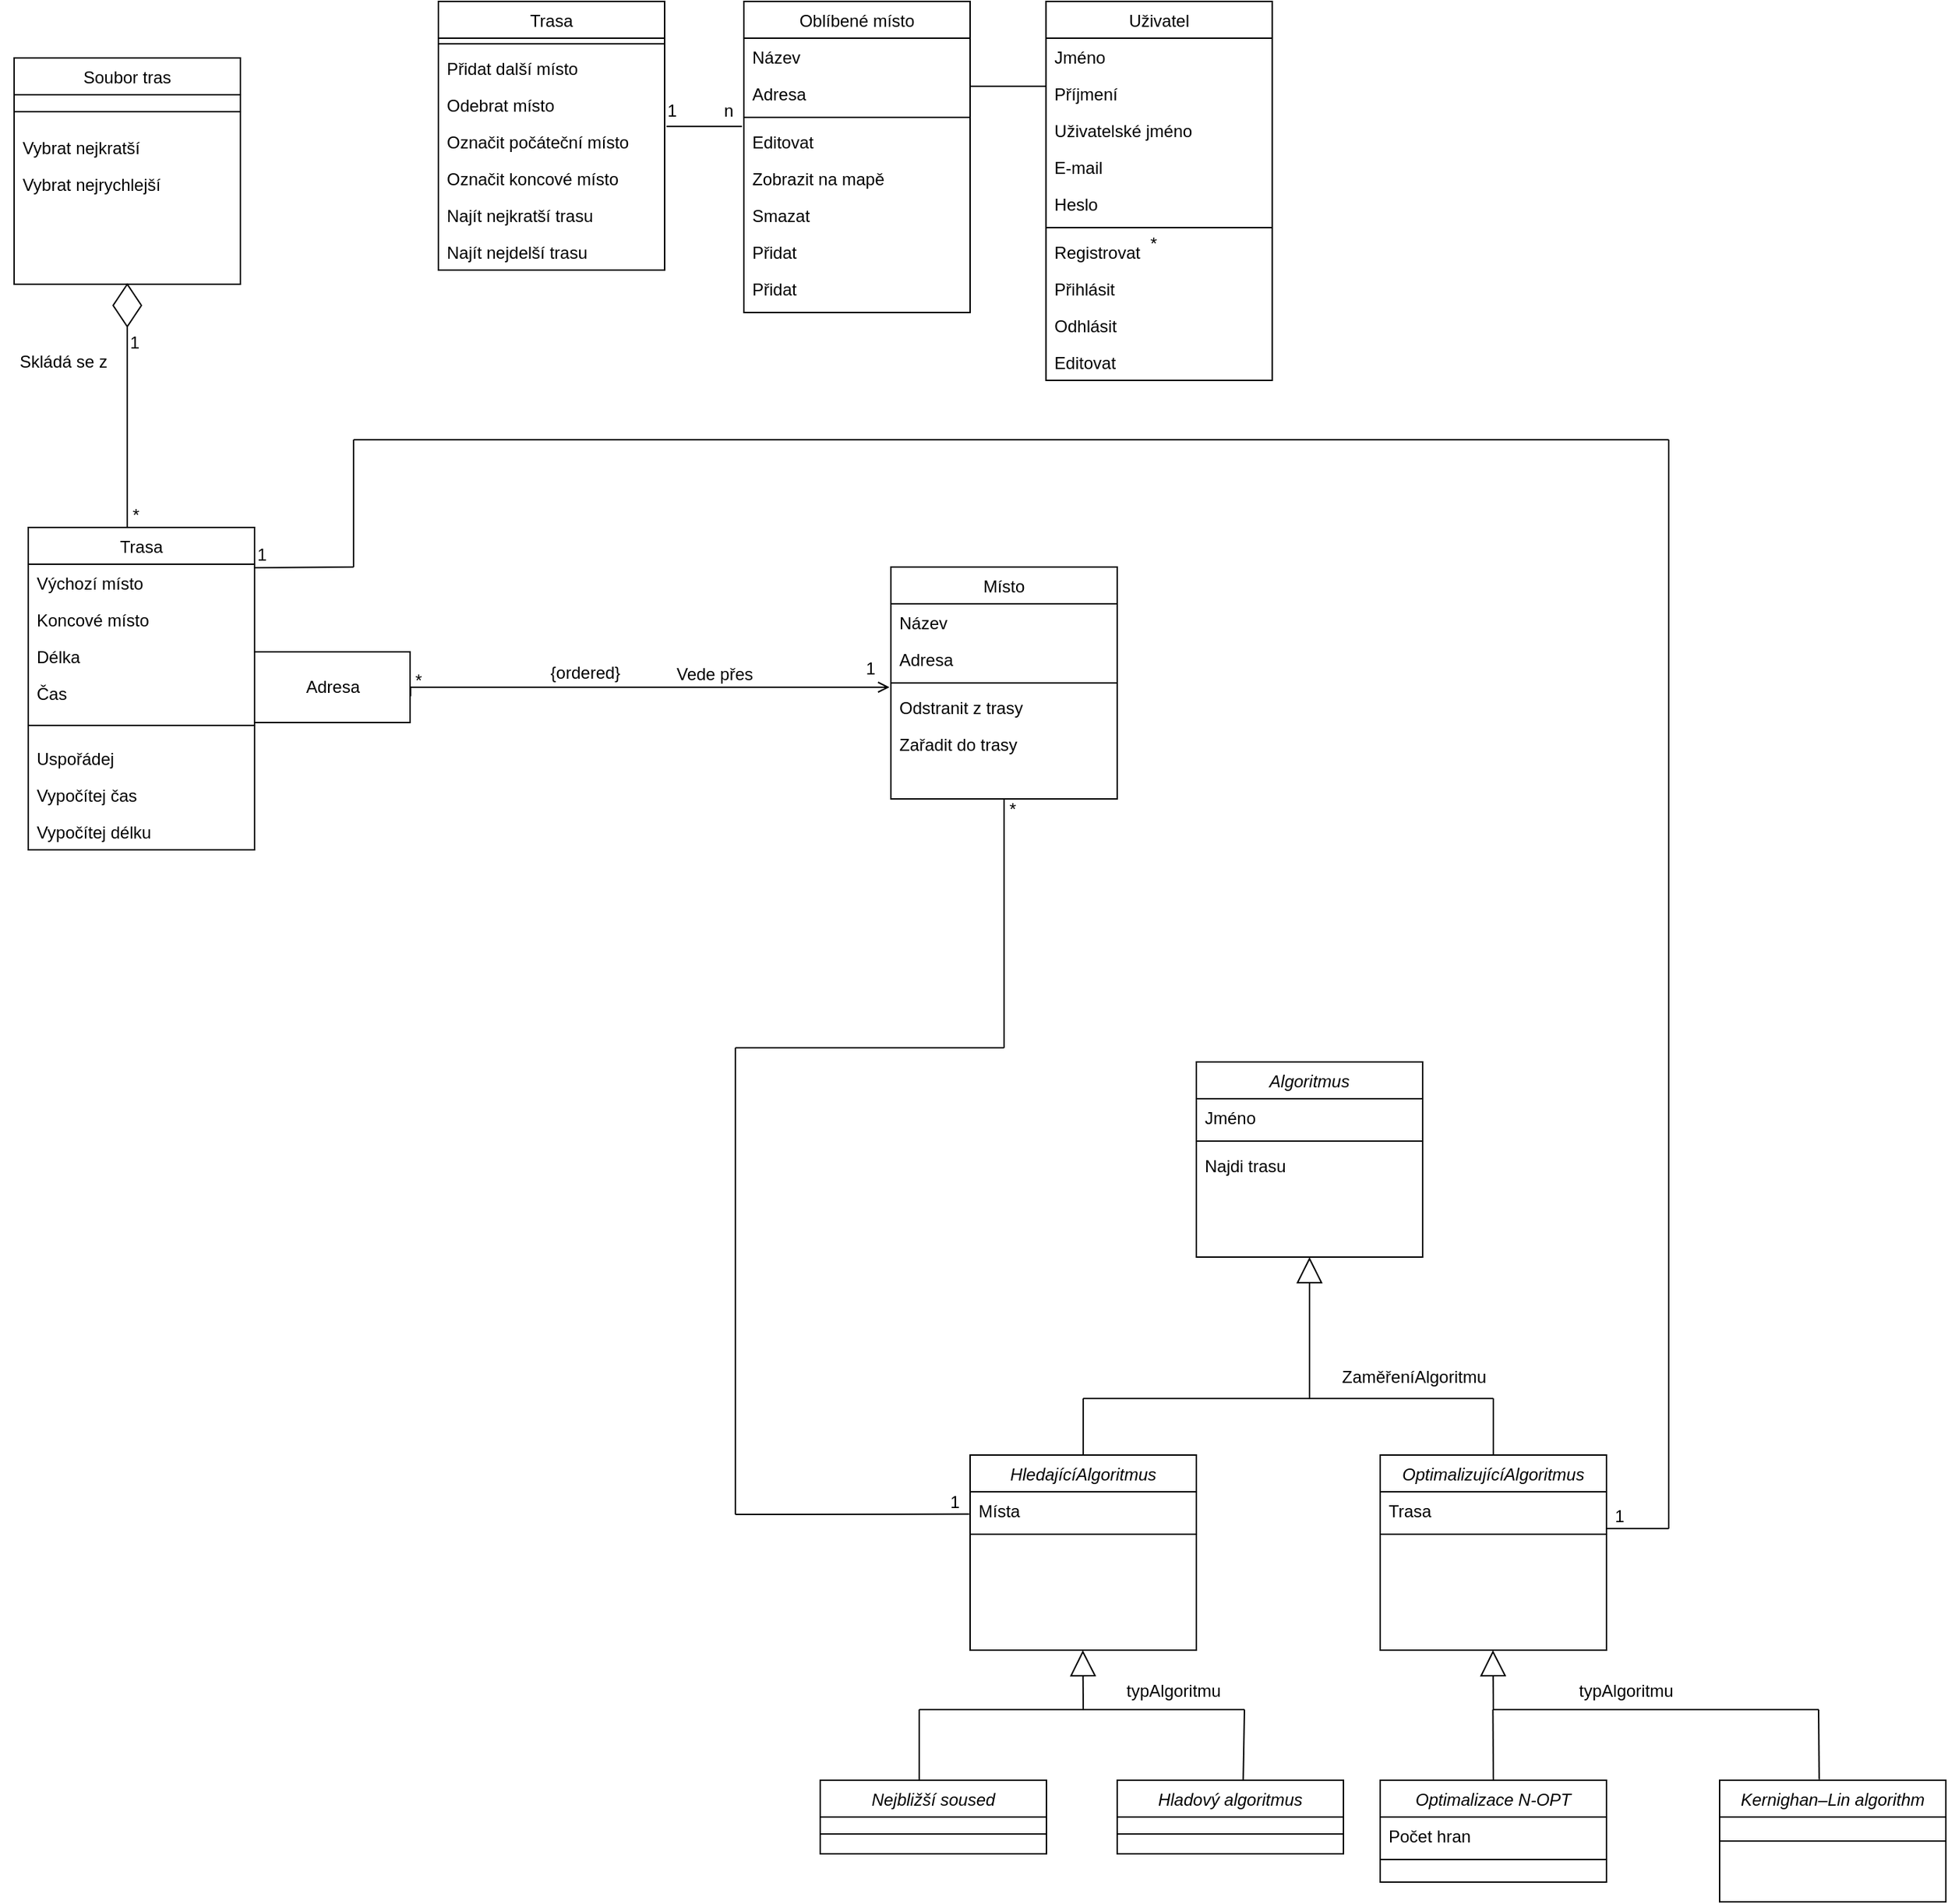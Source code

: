 <mxfile version="20.6.0" type="github">
  <diagram id="C5RBs43oDa-KdzZeNtuy" name="Page-1">
    <mxGraphModel dx="1426" dy="1940" grid="1" gridSize="10" guides="1" tooltips="1" connect="1" arrows="1" fold="1" page="1" pageScale="1" pageWidth="827" pageHeight="1169" math="0" shadow="0">
      <root>
        <mxCell id="WIyWlLk6GJQsqaUBKTNV-0" />
        <mxCell id="WIyWlLk6GJQsqaUBKTNV-1" parent="WIyWlLk6GJQsqaUBKTNV-0" />
        <mxCell id="zkfFHV4jXpPFQw0GAbJ--0" value="Algoritmus" style="swimlane;fontStyle=2;align=center;verticalAlign=top;childLayout=stackLayout;horizontal=1;startSize=26;horizontalStack=0;resizeParent=1;resizeLast=0;collapsible=1;marginBottom=0;rounded=0;shadow=0;strokeWidth=1;" parent="WIyWlLk6GJQsqaUBKTNV-1" vertex="1">
          <mxGeometry x="846" y="430" width="160" height="138" as="geometry">
            <mxRectangle x="230" y="140" width="160" height="26" as="alternateBounds" />
          </mxGeometry>
        </mxCell>
        <mxCell id="zkfFHV4jXpPFQw0GAbJ--1" value="Jméno" style="text;align=left;verticalAlign=top;spacingLeft=4;spacingRight=4;overflow=hidden;rotatable=0;points=[[0,0.5],[1,0.5]];portConstraint=eastwest;" parent="zkfFHV4jXpPFQw0GAbJ--0" vertex="1">
          <mxGeometry y="26" width="160" height="26" as="geometry" />
        </mxCell>
        <mxCell id="zkfFHV4jXpPFQw0GAbJ--4" value="" style="line;html=1;strokeWidth=1;align=left;verticalAlign=middle;spacingTop=-1;spacingLeft=3;spacingRight=3;rotatable=0;labelPosition=right;points=[];portConstraint=eastwest;" parent="zkfFHV4jXpPFQw0GAbJ--0" vertex="1">
          <mxGeometry y="52" width="160" height="8" as="geometry" />
        </mxCell>
        <mxCell id="zkfFHV4jXpPFQw0GAbJ--5" value="Najdi trasu" style="text;align=left;verticalAlign=top;spacingLeft=4;spacingRight=4;overflow=hidden;rotatable=0;points=[[0,0.5],[1,0.5]];portConstraint=eastwest;" parent="zkfFHV4jXpPFQw0GAbJ--0" vertex="1">
          <mxGeometry y="60" width="160" height="26" as="geometry" />
        </mxCell>
        <mxCell id="zkfFHV4jXpPFQw0GAbJ--17" value="Místo" style="swimlane;fontStyle=0;align=center;verticalAlign=top;childLayout=stackLayout;horizontal=1;startSize=26;horizontalStack=0;resizeParent=1;resizeLast=0;collapsible=1;marginBottom=0;rounded=0;shadow=0;strokeWidth=1;" parent="WIyWlLk6GJQsqaUBKTNV-1" vertex="1">
          <mxGeometry x="630" y="80" width="160" height="164" as="geometry">
            <mxRectangle x="508" y="120" width="160" height="26" as="alternateBounds" />
          </mxGeometry>
        </mxCell>
        <mxCell id="PRPRRemflatUXukgjwjQ-74" value="Název" style="text;align=left;verticalAlign=top;spacingLeft=4;spacingRight=4;overflow=hidden;rotatable=0;points=[[0,0.5],[1,0.5]];portConstraint=eastwest;rounded=0;shadow=0;html=0;" parent="zkfFHV4jXpPFQw0GAbJ--17" vertex="1">
          <mxGeometry y="26" width="160" height="26" as="geometry" />
        </mxCell>
        <mxCell id="0o7xEiwUKef1w0XgxSPL-0" value="Adresa" style="text;align=left;verticalAlign=top;spacingLeft=4;spacingRight=4;overflow=hidden;rotatable=0;points=[[0,0.5],[1,0.5]];portConstraint=eastwest;rounded=0;shadow=0;html=0;" parent="zkfFHV4jXpPFQw0GAbJ--17" vertex="1">
          <mxGeometry y="52" width="160" height="26" as="geometry" />
        </mxCell>
        <mxCell id="zkfFHV4jXpPFQw0GAbJ--23" value="" style="line;html=1;strokeWidth=1;align=left;verticalAlign=middle;spacingTop=-1;spacingLeft=3;spacingRight=3;rotatable=0;labelPosition=right;points=[];portConstraint=eastwest;" parent="zkfFHV4jXpPFQw0GAbJ--17" vertex="1">
          <mxGeometry y="78" width="160" height="8" as="geometry" />
        </mxCell>
        <mxCell id="zkfFHV4jXpPFQw0GAbJ--25" value="Odstranit z trasy" style="text;align=left;verticalAlign=top;spacingLeft=4;spacingRight=4;overflow=hidden;rotatable=0;points=[[0,0.5],[1,0.5]];portConstraint=eastwest;" parent="zkfFHV4jXpPFQw0GAbJ--17" vertex="1">
          <mxGeometry y="86" width="160" height="26" as="geometry" />
        </mxCell>
        <mxCell id="zkfFHV4jXpPFQw0GAbJ--24" value="Zařadit do trasy" style="text;align=left;verticalAlign=top;spacingLeft=4;spacingRight=4;overflow=hidden;rotatable=0;points=[[0,0.5],[1,0.5]];portConstraint=eastwest;" parent="zkfFHV4jXpPFQw0GAbJ--17" vertex="1">
          <mxGeometry y="112" width="160" height="26" as="geometry" />
        </mxCell>
        <mxCell id="PRPRRemflatUXukgjwjQ-11" value="Nejbližší soused" style="swimlane;fontStyle=2;align=center;verticalAlign=top;childLayout=stackLayout;horizontal=1;startSize=26;horizontalStack=0;resizeParent=1;resizeLast=0;collapsible=1;marginBottom=0;rounded=0;shadow=0;strokeWidth=1;" parent="WIyWlLk6GJQsqaUBKTNV-1" vertex="1">
          <mxGeometry x="580" y="938" width="160" height="52" as="geometry">
            <mxRectangle x="230" y="140" width="160" height="26" as="alternateBounds" />
          </mxGeometry>
        </mxCell>
        <mxCell id="PRPRRemflatUXukgjwjQ-13" value="" style="line;html=1;strokeWidth=1;align=left;verticalAlign=middle;spacingTop=-1;spacingLeft=3;spacingRight=3;rotatable=0;labelPosition=right;points=[];portConstraint=eastwest;" parent="PRPRRemflatUXukgjwjQ-11" vertex="1">
          <mxGeometry y="26" width="160" height="24" as="geometry" />
        </mxCell>
        <mxCell id="PRPRRemflatUXukgjwjQ-15" value="Trasa" style="swimlane;fontStyle=0;align=center;verticalAlign=top;childLayout=stackLayout;horizontal=1;startSize=26;horizontalStack=0;resizeParent=1;resizeLast=0;collapsible=1;marginBottom=0;rounded=0;shadow=0;strokeWidth=1;" parent="WIyWlLk6GJQsqaUBKTNV-1" vertex="1">
          <mxGeometry x="20" y="52" width="160" height="228" as="geometry">
            <mxRectangle x="508" y="120" width="160" height="26" as="alternateBounds" />
          </mxGeometry>
        </mxCell>
        <mxCell id="PRPRRemflatUXukgjwjQ-22" value="Výchozí místo" style="text;align=left;verticalAlign=top;spacingLeft=4;spacingRight=4;overflow=hidden;rotatable=0;points=[[0,0.5],[1,0.5]];portConstraint=eastwest;" parent="PRPRRemflatUXukgjwjQ-15" vertex="1">
          <mxGeometry y="26" width="160" height="26" as="geometry" />
        </mxCell>
        <mxCell id="PRPRRemflatUXukgjwjQ-23" value="Koncové místo" style="text;align=left;verticalAlign=top;spacingLeft=4;spacingRight=4;overflow=hidden;rotatable=0;points=[[0,0.5],[1,0.5]];portConstraint=eastwest;" parent="PRPRRemflatUXukgjwjQ-15" vertex="1">
          <mxGeometry y="52" width="160" height="26" as="geometry" />
        </mxCell>
        <mxCell id="PRPRRemflatUXukgjwjQ-83" value="Délka" style="text;align=left;verticalAlign=top;spacingLeft=4;spacingRight=4;overflow=hidden;rotatable=0;points=[[0,0.5],[1,0.5]];portConstraint=eastwest;" parent="PRPRRemflatUXukgjwjQ-15" vertex="1">
          <mxGeometry y="78" width="160" height="26" as="geometry" />
        </mxCell>
        <mxCell id="PRPRRemflatUXukgjwjQ-84" value="Čas" style="text;align=left;verticalAlign=top;spacingLeft=4;spacingRight=4;overflow=hidden;rotatable=0;points=[[0,0.5],[1,0.5]];portConstraint=eastwest;" parent="PRPRRemflatUXukgjwjQ-15" vertex="1">
          <mxGeometry y="104" width="160" height="26" as="geometry" />
        </mxCell>
        <mxCell id="PRPRRemflatUXukgjwjQ-18" value="" style="line;html=1;strokeWidth=1;align=left;verticalAlign=middle;spacingTop=-1;spacingLeft=3;spacingRight=3;rotatable=0;labelPosition=right;points=[];portConstraint=eastwest;" parent="PRPRRemflatUXukgjwjQ-15" vertex="1">
          <mxGeometry y="130" width="160" height="20" as="geometry" />
        </mxCell>
        <mxCell id="PRPRRemflatUXukgjwjQ-120" value="Uspořádej" style="text;align=left;verticalAlign=top;spacingLeft=4;spacingRight=4;overflow=hidden;rotatable=0;points=[[0,0.5],[1,0.5]];portConstraint=eastwest;" parent="PRPRRemflatUXukgjwjQ-15" vertex="1">
          <mxGeometry y="150" width="160" height="26" as="geometry" />
        </mxCell>
        <mxCell id="PRPRRemflatUXukgjwjQ-126" value="Vypočítej čas" style="text;align=left;verticalAlign=top;spacingLeft=4;spacingRight=4;overflow=hidden;rotatable=0;points=[[0,0.5],[1,0.5]];portConstraint=eastwest;" parent="PRPRRemflatUXukgjwjQ-15" vertex="1">
          <mxGeometry y="176" width="160" height="26" as="geometry" />
        </mxCell>
        <mxCell id="PRPRRemflatUXukgjwjQ-127" value="Vypočítej délku" style="text;align=left;verticalAlign=top;spacingLeft=4;spacingRight=4;overflow=hidden;rotatable=0;points=[[0,0.5],[1,0.5]];portConstraint=eastwest;" parent="PRPRRemflatUXukgjwjQ-15" vertex="1">
          <mxGeometry y="202" width="160" height="26" as="geometry" />
        </mxCell>
        <mxCell id="zkfFHV4jXpPFQw0GAbJ--26" value="" style="endArrow=open;shadow=0;strokeWidth=1;rounded=0;endFill=1;edgeStyle=elbowEdgeStyle;elbow=vertical;exitX=1.003;exitY=0.627;exitDx=0;exitDy=0;exitPerimeter=0;" parent="WIyWlLk6GJQsqaUBKTNV-1" source="PRPRRemflatUXukgjwjQ-73" edge="1">
          <mxGeometry x="0.5" y="41" relative="1" as="geometry">
            <mxPoint x="380" y="192" as="sourcePoint" />
            <mxPoint x="629" y="165" as="targetPoint" />
            <mxPoint x="-40" y="32" as="offset" />
            <Array as="points">
              <mxPoint x="470" y="165" />
            </Array>
          </mxGeometry>
        </mxCell>
        <mxCell id="zkfFHV4jXpPFQw0GAbJ--27" value="1" style="resizable=0;align=left;verticalAlign=bottom;labelBackgroundColor=none;fontSize=12;" parent="zkfFHV4jXpPFQw0GAbJ--26" connectable="0" vertex="1">
          <mxGeometry x="-1" relative="1" as="geometry">
            <mxPoint x="320" y="-11" as="offset" />
          </mxGeometry>
        </mxCell>
        <mxCell id="zkfFHV4jXpPFQw0GAbJ--28" value="*" style="resizable=0;align=right;verticalAlign=bottom;labelBackgroundColor=none;fontSize=12;" parent="zkfFHV4jXpPFQw0GAbJ--26" connectable="0" vertex="1">
          <mxGeometry x="1" relative="1" as="geometry">
            <mxPoint x="-329" y="4" as="offset" />
          </mxGeometry>
        </mxCell>
        <mxCell id="zkfFHV4jXpPFQw0GAbJ--29" value="Vede přes" style="text;html=1;resizable=0;points=[];;align=center;verticalAlign=middle;labelBackgroundColor=none;rounded=0;shadow=0;strokeWidth=1;fontSize=12;" parent="zkfFHV4jXpPFQw0GAbJ--26" vertex="1" connectable="0">
          <mxGeometry x="0.5" y="49" relative="1" as="geometry">
            <mxPoint x="-38" y="40" as="offset" />
          </mxGeometry>
        </mxCell>
        <mxCell id="PRPRRemflatUXukgjwjQ-29" value="Hladový algoritmus" style="swimlane;fontStyle=2;align=center;verticalAlign=top;childLayout=stackLayout;horizontal=1;startSize=26;horizontalStack=0;resizeParent=1;resizeLast=0;collapsible=1;marginBottom=0;rounded=0;shadow=0;strokeWidth=1;" parent="WIyWlLk6GJQsqaUBKTNV-1" vertex="1">
          <mxGeometry x="790" y="938" width="160" height="52" as="geometry">
            <mxRectangle x="230" y="140" width="160" height="26" as="alternateBounds" />
          </mxGeometry>
        </mxCell>
        <mxCell id="PRPRRemflatUXukgjwjQ-31" value="" style="line;html=1;strokeWidth=1;align=left;verticalAlign=middle;spacingTop=-1;spacingLeft=3;spacingRight=3;rotatable=0;labelPosition=right;points=[];portConstraint=eastwest;" parent="PRPRRemflatUXukgjwjQ-29" vertex="1">
          <mxGeometry y="26" width="160" height="24" as="geometry" />
        </mxCell>
        <mxCell id="PRPRRemflatUXukgjwjQ-33" value="Optimalizace N-OPT" style="swimlane;fontStyle=2;align=center;verticalAlign=top;childLayout=stackLayout;horizontal=1;startSize=26;horizontalStack=0;resizeParent=1;resizeLast=0;collapsible=1;marginBottom=0;rounded=0;shadow=0;strokeWidth=1;" parent="WIyWlLk6GJQsqaUBKTNV-1" vertex="1">
          <mxGeometry x="976" y="938" width="160" height="72" as="geometry">
            <mxRectangle x="230" y="140" width="160" height="26" as="alternateBounds" />
          </mxGeometry>
        </mxCell>
        <mxCell id="PRPRRemflatUXukgjwjQ-34" value="Počet hran" style="text;align=left;verticalAlign=top;spacingLeft=4;spacingRight=4;overflow=hidden;rotatable=0;points=[[0,0.5],[1,0.5]];portConstraint=eastwest;" parent="PRPRRemflatUXukgjwjQ-33" vertex="1">
          <mxGeometry y="26" width="160" height="26" as="geometry" />
        </mxCell>
        <mxCell id="PRPRRemflatUXukgjwjQ-35" value="" style="line;html=1;strokeWidth=1;align=left;verticalAlign=middle;spacingTop=-1;spacingLeft=3;spacingRight=3;rotatable=0;labelPosition=right;points=[];portConstraint=eastwest;" parent="PRPRRemflatUXukgjwjQ-33" vertex="1">
          <mxGeometry y="52" width="160" height="8" as="geometry" />
        </mxCell>
        <mxCell id="PRPRRemflatUXukgjwjQ-37" value="" style="endArrow=block;endSize=16;endFill=0;html=1;rounded=0;entryX=0.5;entryY=1;entryDx=0;entryDy=0;" parent="WIyWlLk6GJQsqaUBKTNV-1" target="zkfFHV4jXpPFQw0GAbJ--0" edge="1">
          <mxGeometry x="0.805" y="-35" width="160" relative="1" as="geometry">
            <mxPoint x="926" y="608" as="sourcePoint" />
            <mxPoint x="896" y="758" as="targetPoint" />
            <mxPoint as="offset" />
          </mxGeometry>
        </mxCell>
        <mxCell id="PRPRRemflatUXukgjwjQ-38" value="" style="endArrow=none;html=1;rounded=0;" parent="WIyWlLk6GJQsqaUBKTNV-1" edge="1">
          <mxGeometry width="50" height="50" relative="1" as="geometry">
            <mxPoint x="650" y="938" as="sourcePoint" />
            <mxPoint x="650" y="888" as="targetPoint" />
          </mxGeometry>
        </mxCell>
        <mxCell id="PRPRRemflatUXukgjwjQ-39" value="" style="endArrow=none;html=1;rounded=0;" parent="WIyWlLk6GJQsqaUBKTNV-1" edge="1">
          <mxGeometry width="50" height="50" relative="1" as="geometry">
            <mxPoint x="650" y="888" as="sourcePoint" />
            <mxPoint x="880" y="888" as="targetPoint" />
          </mxGeometry>
        </mxCell>
        <mxCell id="PRPRRemflatUXukgjwjQ-41" value="" style="endArrow=none;html=1;rounded=0;exitX=0.5;exitY=0;exitDx=0;exitDy=0;" parent="WIyWlLk6GJQsqaUBKTNV-1" source="PRPRRemflatUXukgjwjQ-33" edge="1">
          <mxGeometry width="50" height="50" relative="1" as="geometry">
            <mxPoint x="1055.71" y="928" as="sourcePoint" />
            <mxPoint x="1055.71" y="888" as="targetPoint" />
          </mxGeometry>
        </mxCell>
        <mxCell id="PRPRRemflatUXukgjwjQ-43" value="" style="endArrow=none;html=1;rounded=0;exitX=0.557;exitY=-0.004;exitDx=0;exitDy=0;exitPerimeter=0;" parent="WIyWlLk6GJQsqaUBKTNV-1" source="PRPRRemflatUXukgjwjQ-29" edge="1">
          <mxGeometry width="50" height="50" relative="1" as="geometry">
            <mxPoint x="880" y="928" as="sourcePoint" />
            <mxPoint x="880" y="888" as="targetPoint" />
          </mxGeometry>
        </mxCell>
        <mxCell id="PRPRRemflatUXukgjwjQ-44" value="" style="endArrow=none;html=1;rounded=0;" parent="WIyWlLk6GJQsqaUBKTNV-1" edge="1">
          <mxGeometry width="50" height="50" relative="1" as="geometry">
            <mxPoint x="926" y="668" as="sourcePoint" />
            <mxPoint x="926" y="608" as="targetPoint" />
          </mxGeometry>
        </mxCell>
        <mxCell id="PRPRRemflatUXukgjwjQ-45" value="ZaměřeníAlgoritmu" style="text;html=1;strokeColor=none;fillColor=none;align=center;verticalAlign=middle;whiteSpace=wrap;rounded=0;" parent="WIyWlLk6GJQsqaUBKTNV-1" vertex="1">
          <mxGeometry x="970" y="638" width="60" height="30" as="geometry" />
        </mxCell>
        <mxCell id="PRPRRemflatUXukgjwjQ-50" value="HledajícíAlgoritmus" style="swimlane;fontStyle=2;align=center;verticalAlign=top;childLayout=stackLayout;horizontal=1;startSize=26;horizontalStack=0;resizeParent=1;resizeLast=0;collapsible=1;marginBottom=0;rounded=0;shadow=0;strokeWidth=1;" parent="WIyWlLk6GJQsqaUBKTNV-1" vertex="1">
          <mxGeometry x="686" y="708" width="160" height="138" as="geometry">
            <mxRectangle x="230" y="140" width="160" height="26" as="alternateBounds" />
          </mxGeometry>
        </mxCell>
        <mxCell id="PRPRRemflatUXukgjwjQ-51" value="Místa" style="text;align=left;verticalAlign=top;spacingLeft=4;spacingRight=4;overflow=hidden;rotatable=0;points=[[0,0.5],[1,0.5]];portConstraint=eastwest;" parent="PRPRRemflatUXukgjwjQ-50" vertex="1">
          <mxGeometry y="26" width="160" height="26" as="geometry" />
        </mxCell>
        <mxCell id="PRPRRemflatUXukgjwjQ-52" value="" style="line;html=1;strokeWidth=1;align=left;verticalAlign=middle;spacingTop=-1;spacingLeft=3;spacingRight=3;rotatable=0;labelPosition=right;points=[];portConstraint=eastwest;" parent="PRPRRemflatUXukgjwjQ-50" vertex="1">
          <mxGeometry y="52" width="160" height="8" as="geometry" />
        </mxCell>
        <mxCell id="PRPRRemflatUXukgjwjQ-54" value="OptimalizujícíAlgoritmus&#xa;" style="swimlane;fontStyle=2;align=center;verticalAlign=top;childLayout=stackLayout;horizontal=1;startSize=26;horizontalStack=0;resizeParent=1;resizeLast=0;collapsible=1;marginBottom=0;rounded=0;shadow=0;strokeWidth=1;" parent="WIyWlLk6GJQsqaUBKTNV-1" vertex="1">
          <mxGeometry x="976" y="708" width="160" height="138" as="geometry">
            <mxRectangle x="230" y="140" width="160" height="26" as="alternateBounds" />
          </mxGeometry>
        </mxCell>
        <mxCell id="PRPRRemflatUXukgjwjQ-55" value="Trasa" style="text;align=left;verticalAlign=top;spacingLeft=4;spacingRight=4;overflow=hidden;rotatable=0;points=[[0,0.5],[1,0.5]];portConstraint=eastwest;" parent="PRPRRemflatUXukgjwjQ-54" vertex="1">
          <mxGeometry y="26" width="160" height="26" as="geometry" />
        </mxCell>
        <mxCell id="PRPRRemflatUXukgjwjQ-56" value="" style="line;html=1;strokeWidth=1;align=left;verticalAlign=middle;spacingTop=-1;spacingLeft=3;spacingRight=3;rotatable=0;labelPosition=right;points=[];portConstraint=eastwest;" parent="PRPRRemflatUXukgjwjQ-54" vertex="1">
          <mxGeometry y="52" width="160" height="8" as="geometry" />
        </mxCell>
        <mxCell id="PRPRRemflatUXukgjwjQ-58" value="" style="endArrow=none;html=1;rounded=0;" parent="WIyWlLk6GJQsqaUBKTNV-1" edge="1">
          <mxGeometry width="50" height="50" relative="1" as="geometry">
            <mxPoint x="766" y="668" as="sourcePoint" />
            <mxPoint x="1056" y="668" as="targetPoint" />
          </mxGeometry>
        </mxCell>
        <mxCell id="PRPRRemflatUXukgjwjQ-59" value="" style="endArrow=none;html=1;rounded=0;exitX=0.5;exitY=0;exitDx=0;exitDy=0;" parent="WIyWlLk6GJQsqaUBKTNV-1" source="PRPRRemflatUXukgjwjQ-50" edge="1">
          <mxGeometry width="50" height="50" relative="1" as="geometry">
            <mxPoint x="796" y="718" as="sourcePoint" />
            <mxPoint x="766" y="668" as="targetPoint" />
          </mxGeometry>
        </mxCell>
        <mxCell id="PRPRRemflatUXukgjwjQ-60" value="" style="endArrow=none;html=1;rounded=0;exitX=0.5;exitY=0;exitDx=0;exitDy=0;" parent="WIyWlLk6GJQsqaUBKTNV-1" source="PRPRRemflatUXukgjwjQ-54" edge="1">
          <mxGeometry width="50" height="50" relative="1" as="geometry">
            <mxPoint x="1006" y="718" as="sourcePoint" />
            <mxPoint x="1056" y="668" as="targetPoint" />
          </mxGeometry>
        </mxCell>
        <mxCell id="PRPRRemflatUXukgjwjQ-61" value="" style="endArrow=block;endSize=16;endFill=0;html=1;rounded=0;entryX=0.5;entryY=1;entryDx=0;entryDy=0;" parent="WIyWlLk6GJQsqaUBKTNV-1" edge="1">
          <mxGeometry x="0.805" y="-35" width="160" relative="1" as="geometry">
            <mxPoint x="766" y="888" as="sourcePoint" />
            <mxPoint x="765.71" y="846" as="targetPoint" />
            <mxPoint as="offset" />
          </mxGeometry>
        </mxCell>
        <mxCell id="PRPRRemflatUXukgjwjQ-66" value="" style="endArrow=block;endSize=16;endFill=0;html=1;rounded=0;entryX=0.5;entryY=1;entryDx=0;entryDy=0;" parent="WIyWlLk6GJQsqaUBKTNV-1" edge="1">
          <mxGeometry x="0.805" y="-35" width="160" relative="1" as="geometry">
            <mxPoint x="1056" y="888" as="sourcePoint" />
            <mxPoint x="1055.71" y="846" as="targetPoint" />
            <mxPoint as="offset" />
          </mxGeometry>
        </mxCell>
        <mxCell id="PRPRRemflatUXukgjwjQ-67" value="" style="endArrow=none;html=1;rounded=0;" parent="WIyWlLk6GJQsqaUBKTNV-1" edge="1">
          <mxGeometry width="50" height="50" relative="1" as="geometry">
            <mxPoint x="1056" y="888" as="sourcePoint" />
            <mxPoint x="1286" y="888" as="targetPoint" />
          </mxGeometry>
        </mxCell>
        <mxCell id="PRPRRemflatUXukgjwjQ-68" value="Kernighan–Lin algorithm" style="swimlane;fontStyle=2;align=center;verticalAlign=top;childLayout=stackLayout;horizontal=1;startSize=26;horizontalStack=0;resizeParent=1;resizeLast=0;collapsible=1;marginBottom=0;rounded=0;shadow=0;strokeWidth=1;" parent="WIyWlLk6GJQsqaUBKTNV-1" vertex="1">
          <mxGeometry x="1216" y="938" width="160" height="86" as="geometry">
            <mxRectangle x="230" y="140" width="160" height="26" as="alternateBounds" />
          </mxGeometry>
        </mxCell>
        <mxCell id="PRPRRemflatUXukgjwjQ-70" value="" style="line;html=1;strokeWidth=1;align=left;verticalAlign=middle;spacingTop=-1;spacingLeft=3;spacingRight=3;rotatable=0;labelPosition=right;points=[];portConstraint=eastwest;" parent="PRPRRemflatUXukgjwjQ-68" vertex="1">
          <mxGeometry y="26" width="160" height="34" as="geometry" />
        </mxCell>
        <mxCell id="PRPRRemflatUXukgjwjQ-72" value="" style="endArrow=none;html=1;rounded=0;exitX=0.44;exitY=-0.007;exitDx=0;exitDy=0;exitPerimeter=0;" parent="WIyWlLk6GJQsqaUBKTNV-1" source="PRPRRemflatUXukgjwjQ-68" edge="1">
          <mxGeometry width="50" height="50" relative="1" as="geometry">
            <mxPoint x="1236" y="938" as="sourcePoint" />
            <mxPoint x="1286" y="888" as="targetPoint" />
          </mxGeometry>
        </mxCell>
        <mxCell id="PRPRRemflatUXukgjwjQ-73" value="Adresa" style="html=1;" parent="WIyWlLk6GJQsqaUBKTNV-1" vertex="1">
          <mxGeometry x="180" y="140" width="110" height="50" as="geometry" />
        </mxCell>
        <mxCell id="PRPRRemflatUXukgjwjQ-85" value="" style="endArrow=none;html=1;rounded=0;" parent="WIyWlLk6GJQsqaUBKTNV-1" edge="1">
          <mxGeometry width="50" height="50" relative="1" as="geometry">
            <mxPoint x="710" y="420" as="sourcePoint" />
            <mxPoint x="710" y="244" as="targetPoint" />
          </mxGeometry>
        </mxCell>
        <mxCell id="PRPRRemflatUXukgjwjQ-86" value="" style="endArrow=none;html=1;rounded=0;" parent="WIyWlLk6GJQsqaUBKTNV-1" edge="1">
          <mxGeometry width="50" height="50" relative="1" as="geometry">
            <mxPoint x="520" y="420" as="sourcePoint" />
            <mxPoint x="710" y="420" as="targetPoint" />
          </mxGeometry>
        </mxCell>
        <mxCell id="PRPRRemflatUXukgjwjQ-87" value="" style="endArrow=none;html=1;rounded=0;" parent="WIyWlLk6GJQsqaUBKTNV-1" edge="1">
          <mxGeometry width="50" height="50" relative="1" as="geometry">
            <mxPoint x="520" y="750" as="sourcePoint" />
            <mxPoint x="520" y="420" as="targetPoint" />
          </mxGeometry>
        </mxCell>
        <mxCell id="PRPRRemflatUXukgjwjQ-88" value="" style="endArrow=none;html=1;rounded=0;entryX=-0.004;entryY=0.607;entryDx=0;entryDy=0;entryPerimeter=0;" parent="WIyWlLk6GJQsqaUBKTNV-1" target="PRPRRemflatUXukgjwjQ-51" edge="1">
          <mxGeometry width="50" height="50" relative="1" as="geometry">
            <mxPoint x="520" y="750" as="sourcePoint" />
            <mxPoint x="680" y="750" as="targetPoint" />
          </mxGeometry>
        </mxCell>
        <mxCell id="PRPRRemflatUXukgjwjQ-91" value="*" style="resizable=0;align=right;verticalAlign=bottom;labelBackgroundColor=none;fontSize=12;" parent="WIyWlLk6GJQsqaUBKTNV-1" connectable="0" vertex="1">
          <mxGeometry x="720" y="260.0" as="geometry" />
        </mxCell>
        <mxCell id="PRPRRemflatUXukgjwjQ-92" value="1" style="resizable=0;align=left;verticalAlign=bottom;labelBackgroundColor=none;fontSize=12;direction=west;" parent="WIyWlLk6GJQsqaUBKTNV-1" connectable="0" vertex="1">
          <mxGeometry x="1140" y="760.0" as="geometry" />
        </mxCell>
        <mxCell id="PRPRRemflatUXukgjwjQ-93" value="" style="endArrow=none;html=1;rounded=0;" parent="WIyWlLk6GJQsqaUBKTNV-1" edge="1">
          <mxGeometry width="50" height="50" relative="1" as="geometry">
            <mxPoint x="90" y="52" as="sourcePoint" />
            <mxPoint x="90" y="-90" as="targetPoint" />
          </mxGeometry>
        </mxCell>
        <mxCell id="PRPRRemflatUXukgjwjQ-94" value="" style="endArrow=none;html=1;rounded=0;" parent="WIyWlLk6GJQsqaUBKTNV-1" edge="1">
          <mxGeometry width="50" height="50" relative="1" as="geometry">
            <mxPoint x="250" y="-10" as="sourcePoint" />
            <mxPoint x="1180" y="-10" as="targetPoint" />
          </mxGeometry>
        </mxCell>
        <mxCell id="PRPRRemflatUXukgjwjQ-95" value="" style="endArrow=none;html=1;rounded=0;" parent="WIyWlLk6GJQsqaUBKTNV-1" edge="1">
          <mxGeometry width="50" height="50" relative="1" as="geometry">
            <mxPoint x="1180" y="760" as="sourcePoint" />
            <mxPoint x="1180" y="-10" as="targetPoint" />
          </mxGeometry>
        </mxCell>
        <mxCell id="PRPRRemflatUXukgjwjQ-96" value="" style="endArrow=none;html=1;rounded=0;exitX=1;exitY=1;exitDx=0;exitDy=0;exitPerimeter=0;" parent="WIyWlLk6GJQsqaUBKTNV-1" source="PRPRRemflatUXukgjwjQ-55" edge="1">
          <mxGeometry width="50" height="50" relative="1" as="geometry">
            <mxPoint x="1136" y="758" as="sourcePoint" />
            <mxPoint x="1180" y="760" as="targetPoint" />
          </mxGeometry>
        </mxCell>
        <mxCell id="PRPRRemflatUXukgjwjQ-97" value="1" style="resizable=0;align=left;verticalAlign=bottom;labelBackgroundColor=none;fontSize=12;direction=west;" parent="WIyWlLk6GJQsqaUBKTNV-1" connectable="0" vertex="1">
          <mxGeometry x="670.0" y="750.0" as="geometry" />
        </mxCell>
        <mxCell id="PRPRRemflatUXukgjwjQ-98" value="*" style="resizable=0;align=right;verticalAlign=bottom;labelBackgroundColor=none;fontSize=12;" parent="WIyWlLk6GJQsqaUBKTNV-1" connectable="0" vertex="1">
          <mxGeometry x="100.0" y="52" as="geometry" />
        </mxCell>
        <mxCell id="PRPRRemflatUXukgjwjQ-99" value="Soubor tras" style="swimlane;fontStyle=0;align=center;verticalAlign=top;childLayout=stackLayout;horizontal=1;startSize=26;horizontalStack=0;resizeParent=1;resizeLast=0;collapsible=1;marginBottom=0;rounded=0;shadow=0;strokeWidth=1;" parent="WIyWlLk6GJQsqaUBKTNV-1" vertex="1">
          <mxGeometry x="10" y="-280" width="160" height="160" as="geometry">
            <mxRectangle x="508" y="120" width="160" height="26" as="alternateBounds" />
          </mxGeometry>
        </mxCell>
        <mxCell id="PRPRRemflatUXukgjwjQ-102" value="" style="line;html=1;strokeWidth=1;align=left;verticalAlign=middle;spacingTop=-1;spacingLeft=3;spacingRight=3;rotatable=0;labelPosition=right;points=[];portConstraint=eastwest;" parent="PRPRRemflatUXukgjwjQ-99" vertex="1">
          <mxGeometry y="26" width="160" height="24" as="geometry" />
        </mxCell>
        <mxCell id="PRPRRemflatUXukgjwjQ-19" value="Vybrat nejkratší" style="text;align=left;verticalAlign=top;spacingLeft=4;spacingRight=4;overflow=hidden;rotatable=0;points=[[0,0.5],[1,0.5]];portConstraint=eastwest;" parent="PRPRRemflatUXukgjwjQ-99" vertex="1">
          <mxGeometry y="50" width="160" height="26" as="geometry" />
        </mxCell>
        <mxCell id="PRPRRemflatUXukgjwjQ-20" value="Vybrat nejrychlejší" style="text;align=left;verticalAlign=top;spacingLeft=4;spacingRight=4;overflow=hidden;rotatable=0;points=[[0,0.5],[1,0.5]];portConstraint=eastwest;" parent="PRPRRemflatUXukgjwjQ-99" vertex="1">
          <mxGeometry y="76" width="160" height="26" as="geometry" />
        </mxCell>
        <mxCell id="PRPRRemflatUXukgjwjQ-105" value="" style="endArrow=none;html=1;rounded=0;" parent="WIyWlLk6GJQsqaUBKTNV-1" edge="1">
          <mxGeometry width="50" height="50" relative="1" as="geometry">
            <mxPoint x="250" y="80" as="sourcePoint" />
            <mxPoint x="250" y="-10" as="targetPoint" />
          </mxGeometry>
        </mxCell>
        <mxCell id="PRPRRemflatUXukgjwjQ-106" value="" style="endArrow=none;html=1;rounded=0;exitX=0.998;exitY=0.095;exitDx=0;exitDy=0;exitPerimeter=0;" parent="WIyWlLk6GJQsqaUBKTNV-1" edge="1">
          <mxGeometry width="50" height="50" relative="1" as="geometry">
            <mxPoint x="179.68" y="80.47" as="sourcePoint" />
            <mxPoint x="250" y="80" as="targetPoint" />
          </mxGeometry>
        </mxCell>
        <mxCell id="PRPRRemflatUXukgjwjQ-107" value="1" style="resizable=0;align=left;verticalAlign=bottom;labelBackgroundColor=none;fontSize=12;" parent="WIyWlLk6GJQsqaUBKTNV-1" connectable="0" vertex="1">
          <mxGeometry x="90.0" y="-70.0" as="geometry" />
        </mxCell>
        <mxCell id="PRPRRemflatUXukgjwjQ-108" value="{ordered}" style="text;html=1;strokeColor=none;fillColor=none;align=center;verticalAlign=middle;whiteSpace=wrap;rounded=0;" parent="WIyWlLk6GJQsqaUBKTNV-1" vertex="1">
          <mxGeometry x="384" y="140" width="60" height="30" as="geometry" />
        </mxCell>
        <mxCell id="PRPRRemflatUXukgjwjQ-109" value="Skládá se z" style="text;html=1;strokeColor=none;fillColor=none;align=center;verticalAlign=middle;whiteSpace=wrap;rounded=0;" parent="WIyWlLk6GJQsqaUBKTNV-1" vertex="1">
          <mxGeometry y="-80" width="90" height="30" as="geometry" />
        </mxCell>
        <mxCell id="PRPRRemflatUXukgjwjQ-110" value="" style="rhombus;whiteSpace=wrap;html=1;" parent="WIyWlLk6GJQsqaUBKTNV-1" vertex="1">
          <mxGeometry x="80" y="-120" width="20" height="30" as="geometry" />
        </mxCell>
        <mxCell id="PRPRRemflatUXukgjwjQ-111" value="typAlgoritmu" style="text;html=1;strokeColor=none;fillColor=none;align=center;verticalAlign=middle;whiteSpace=wrap;rounded=0;" parent="WIyWlLk6GJQsqaUBKTNV-1" vertex="1">
          <mxGeometry x="800" y="860" width="60" height="30" as="geometry" />
        </mxCell>
        <mxCell id="PRPRRemflatUXukgjwjQ-112" value="typAlgoritmu" style="text;html=1;strokeColor=none;fillColor=none;align=center;verticalAlign=middle;whiteSpace=wrap;rounded=0;" parent="WIyWlLk6GJQsqaUBKTNV-1" vertex="1">
          <mxGeometry x="1120" y="860" width="60" height="30" as="geometry" />
        </mxCell>
        <mxCell id="0o7xEiwUKef1w0XgxSPL-1" value="1" style="resizable=0;align=left;verticalAlign=bottom;labelBackgroundColor=none;fontSize=12;direction=west;" parent="WIyWlLk6GJQsqaUBKTNV-1" connectable="0" vertex="1">
          <mxGeometry x="180" y="80.0" as="geometry" />
        </mxCell>
        <mxCell id="BEmR0IFdePk5m59CKv5f-0" value="Uživatel" style="swimlane;fontStyle=0;align=center;verticalAlign=top;childLayout=stackLayout;horizontal=1;startSize=26;horizontalStack=0;resizeParent=1;resizeLast=0;collapsible=1;marginBottom=0;rounded=0;shadow=0;strokeWidth=1;" vertex="1" parent="WIyWlLk6GJQsqaUBKTNV-1">
          <mxGeometry x="739.67" y="-320" width="160" height="268" as="geometry">
            <mxRectangle x="508" y="120" width="160" height="26" as="alternateBounds" />
          </mxGeometry>
        </mxCell>
        <mxCell id="BEmR0IFdePk5m59CKv5f-1" value="Jméno" style="text;align=left;verticalAlign=top;spacingLeft=4;spacingRight=4;overflow=hidden;rotatable=0;points=[[0,0.5],[1,0.5]];portConstraint=eastwest;rounded=0;shadow=0;html=0;" vertex="1" parent="BEmR0IFdePk5m59CKv5f-0">
          <mxGeometry y="26" width="160" height="26" as="geometry" />
        </mxCell>
        <mxCell id="BEmR0IFdePk5m59CKv5f-2" value="Příjmení" style="text;align=left;verticalAlign=top;spacingLeft=4;spacingRight=4;overflow=hidden;rotatable=0;points=[[0,0.5],[1,0.5]];portConstraint=eastwest;rounded=0;shadow=0;html=0;" vertex="1" parent="BEmR0IFdePk5m59CKv5f-0">
          <mxGeometry y="52" width="160" height="26" as="geometry" />
        </mxCell>
        <mxCell id="BEmR0IFdePk5m59CKv5f-8" value="Uživatelské jméno" style="text;align=left;verticalAlign=top;spacingLeft=4;spacingRight=4;overflow=hidden;rotatable=0;points=[[0,0.5],[1,0.5]];portConstraint=eastwest;rounded=0;shadow=0;html=0;" vertex="1" parent="BEmR0IFdePk5m59CKv5f-0">
          <mxGeometry y="78" width="160" height="26" as="geometry" />
        </mxCell>
        <mxCell id="BEmR0IFdePk5m59CKv5f-9" value="E-mail" style="text;align=left;verticalAlign=top;spacingLeft=4;spacingRight=4;overflow=hidden;rotatable=0;points=[[0,0.5],[1,0.5]];portConstraint=eastwest;rounded=0;shadow=0;html=0;" vertex="1" parent="BEmR0IFdePk5m59CKv5f-0">
          <mxGeometry y="104" width="160" height="26" as="geometry" />
        </mxCell>
        <mxCell id="BEmR0IFdePk5m59CKv5f-10" value="Heslo" style="text;align=left;verticalAlign=top;spacingLeft=4;spacingRight=4;overflow=hidden;rotatable=0;points=[[0,0.5],[1,0.5]];portConstraint=eastwest;rounded=0;shadow=0;html=0;" vertex="1" parent="BEmR0IFdePk5m59CKv5f-0">
          <mxGeometry y="130" width="160" height="26" as="geometry" />
        </mxCell>
        <mxCell id="BEmR0IFdePk5m59CKv5f-3" value="" style="line;html=1;strokeWidth=1;align=left;verticalAlign=middle;spacingTop=-1;spacingLeft=3;spacingRight=3;rotatable=0;labelPosition=right;points=[];portConstraint=eastwest;" vertex="1" parent="BEmR0IFdePk5m59CKv5f-0">
          <mxGeometry y="156" width="160" height="8" as="geometry" />
        </mxCell>
        <mxCell id="BEmR0IFdePk5m59CKv5f-4" value="Registrovat" style="text;align=left;verticalAlign=top;spacingLeft=4;spacingRight=4;overflow=hidden;rotatable=0;points=[[0,0.5],[1,0.5]];portConstraint=eastwest;" vertex="1" parent="BEmR0IFdePk5m59CKv5f-0">
          <mxGeometry y="164" width="160" height="26" as="geometry" />
        </mxCell>
        <mxCell id="BEmR0IFdePk5m59CKv5f-5" value="Přihlásit" style="text;align=left;verticalAlign=top;spacingLeft=4;spacingRight=4;overflow=hidden;rotatable=0;points=[[0,0.5],[1,0.5]];portConstraint=eastwest;" vertex="1" parent="BEmR0IFdePk5m59CKv5f-0">
          <mxGeometry y="190" width="160" height="26" as="geometry" />
        </mxCell>
        <mxCell id="BEmR0IFdePk5m59CKv5f-11" value="Odhlásit" style="text;align=left;verticalAlign=top;spacingLeft=4;spacingRight=4;overflow=hidden;rotatable=0;points=[[0,0.5],[1,0.5]];portConstraint=eastwest;" vertex="1" parent="BEmR0IFdePk5m59CKv5f-0">
          <mxGeometry y="216" width="160" height="26" as="geometry" />
        </mxCell>
        <mxCell id="BEmR0IFdePk5m59CKv5f-12" value="Editovat" style="text;align=left;verticalAlign=top;spacingLeft=4;spacingRight=4;overflow=hidden;rotatable=0;points=[[0,0.5],[1,0.5]];portConstraint=eastwest;" vertex="1" parent="BEmR0IFdePk5m59CKv5f-0">
          <mxGeometry y="242" width="160" height="26" as="geometry" />
        </mxCell>
        <mxCell id="BEmR0IFdePk5m59CKv5f-7" value="*" style="resizable=0;align=right;verticalAlign=bottom;labelBackgroundColor=none;fontSize=12;" connectable="0" vertex="1" parent="WIyWlLk6GJQsqaUBKTNV-1">
          <mxGeometry x="819.67" y="-140.0" as="geometry" />
        </mxCell>
        <mxCell id="BEmR0IFdePk5m59CKv5f-13" value="Oblíbené místo" style="swimlane;fontStyle=0;align=center;verticalAlign=top;childLayout=stackLayout;horizontal=1;startSize=26;horizontalStack=0;resizeParent=1;resizeLast=0;collapsible=1;marginBottom=0;rounded=0;shadow=0;strokeWidth=1;" vertex="1" parent="WIyWlLk6GJQsqaUBKTNV-1">
          <mxGeometry x="526" y="-320" width="160" height="220" as="geometry">
            <mxRectangle x="508" y="120" width="160" height="26" as="alternateBounds" />
          </mxGeometry>
        </mxCell>
        <mxCell id="BEmR0IFdePk5m59CKv5f-14" value="Název" style="text;align=left;verticalAlign=top;spacingLeft=4;spacingRight=4;overflow=hidden;rotatable=0;points=[[0,0.5],[1,0.5]];portConstraint=eastwest;rounded=0;shadow=0;html=0;" vertex="1" parent="BEmR0IFdePk5m59CKv5f-13">
          <mxGeometry y="26" width="160" height="26" as="geometry" />
        </mxCell>
        <mxCell id="BEmR0IFdePk5m59CKv5f-15" value="Adresa" style="text;align=left;verticalAlign=top;spacingLeft=4;spacingRight=4;overflow=hidden;rotatable=0;points=[[0,0.5],[1,0.5]];portConstraint=eastwest;rounded=0;shadow=0;html=0;" vertex="1" parent="BEmR0IFdePk5m59CKv5f-13">
          <mxGeometry y="52" width="160" height="26" as="geometry" />
        </mxCell>
        <mxCell id="BEmR0IFdePk5m59CKv5f-19" value="" style="line;html=1;strokeWidth=1;align=left;verticalAlign=middle;spacingTop=-1;spacingLeft=3;spacingRight=3;rotatable=0;labelPosition=right;points=[];portConstraint=eastwest;" vertex="1" parent="BEmR0IFdePk5m59CKv5f-13">
          <mxGeometry y="78" width="160" height="8" as="geometry" />
        </mxCell>
        <mxCell id="BEmR0IFdePk5m59CKv5f-20" value="Editovat" style="text;align=left;verticalAlign=top;spacingLeft=4;spacingRight=4;overflow=hidden;rotatable=0;points=[[0,0.5],[1,0.5]];portConstraint=eastwest;" vertex="1" parent="BEmR0IFdePk5m59CKv5f-13">
          <mxGeometry y="86" width="160" height="26" as="geometry" />
        </mxCell>
        <mxCell id="BEmR0IFdePk5m59CKv5f-21" value="Zobrazit na mapě" style="text;align=left;verticalAlign=top;spacingLeft=4;spacingRight=4;overflow=hidden;rotatable=0;points=[[0,0.5],[1,0.5]];portConstraint=eastwest;" vertex="1" parent="BEmR0IFdePk5m59CKv5f-13">
          <mxGeometry y="112" width="160" height="26" as="geometry" />
        </mxCell>
        <mxCell id="BEmR0IFdePk5m59CKv5f-22" value="Smazat" style="text;align=left;verticalAlign=top;spacingLeft=4;spacingRight=4;overflow=hidden;rotatable=0;points=[[0,0.5],[1,0.5]];portConstraint=eastwest;" vertex="1" parent="BEmR0IFdePk5m59CKv5f-13">
          <mxGeometry y="138" width="160" height="26" as="geometry" />
        </mxCell>
        <mxCell id="BEmR0IFdePk5m59CKv5f-23" value="Přidat" style="text;align=left;verticalAlign=top;spacingLeft=4;spacingRight=4;overflow=hidden;rotatable=0;points=[[0,0.5],[1,0.5]];portConstraint=eastwest;" vertex="1" parent="BEmR0IFdePk5m59CKv5f-13">
          <mxGeometry y="164" width="160" height="26" as="geometry" />
        </mxCell>
        <mxCell id="BEmR0IFdePk5m59CKv5f-24" value="Přidat" style="text;align=left;verticalAlign=top;spacingLeft=4;spacingRight=4;overflow=hidden;rotatable=0;points=[[0,0.5],[1,0.5]];portConstraint=eastwest;" vertex="1" parent="BEmR0IFdePk5m59CKv5f-13">
          <mxGeometry y="190" width="160" height="26" as="geometry" />
        </mxCell>
        <mxCell id="BEmR0IFdePk5m59CKv5f-25" value="Trasa" style="swimlane;fontStyle=0;align=center;verticalAlign=top;childLayout=stackLayout;horizontal=1;startSize=26;horizontalStack=0;resizeParent=1;resizeLast=0;collapsible=1;marginBottom=0;rounded=0;shadow=0;strokeWidth=1;" vertex="1" parent="WIyWlLk6GJQsqaUBKTNV-1">
          <mxGeometry x="310" y="-320" width="160" height="190" as="geometry">
            <mxRectangle x="508" y="120" width="160" height="26" as="alternateBounds" />
          </mxGeometry>
        </mxCell>
        <mxCell id="BEmR0IFdePk5m59CKv5f-28" value="" style="line;html=1;strokeWidth=1;align=left;verticalAlign=middle;spacingTop=-1;spacingLeft=3;spacingRight=3;rotatable=0;labelPosition=right;points=[];portConstraint=eastwest;" vertex="1" parent="BEmR0IFdePk5m59CKv5f-25">
          <mxGeometry y="26" width="160" height="8" as="geometry" />
        </mxCell>
        <mxCell id="BEmR0IFdePk5m59CKv5f-30" value="Přidat další místo" style="text;align=left;verticalAlign=top;spacingLeft=4;spacingRight=4;overflow=hidden;rotatable=0;points=[[0,0.5],[1,0.5]];portConstraint=eastwest;" vertex="1" parent="BEmR0IFdePk5m59CKv5f-25">
          <mxGeometry y="34" width="160" height="26" as="geometry" />
        </mxCell>
        <mxCell id="BEmR0IFdePk5m59CKv5f-31" value="Odebrat místo" style="text;align=left;verticalAlign=top;spacingLeft=4;spacingRight=4;overflow=hidden;rotatable=0;points=[[0,0.5],[1,0.5]];portConstraint=eastwest;" vertex="1" parent="BEmR0IFdePk5m59CKv5f-25">
          <mxGeometry y="60" width="160" height="26" as="geometry" />
        </mxCell>
        <mxCell id="BEmR0IFdePk5m59CKv5f-32" value="Označit počáteční místo" style="text;align=left;verticalAlign=top;spacingLeft=4;spacingRight=4;overflow=hidden;rotatable=0;points=[[0,0.5],[1,0.5]];portConstraint=eastwest;" vertex="1" parent="BEmR0IFdePk5m59CKv5f-25">
          <mxGeometry y="86" width="160" height="26" as="geometry" />
        </mxCell>
        <mxCell id="BEmR0IFdePk5m59CKv5f-33" value="Označit koncové místo" style="text;align=left;verticalAlign=top;spacingLeft=4;spacingRight=4;overflow=hidden;rotatable=0;points=[[0,0.5],[1,0.5]];portConstraint=eastwest;" vertex="1" parent="BEmR0IFdePk5m59CKv5f-25">
          <mxGeometry y="112" width="160" height="26" as="geometry" />
        </mxCell>
        <mxCell id="BEmR0IFdePk5m59CKv5f-36" value="Najít nejkratší trasu" style="text;align=left;verticalAlign=top;spacingLeft=4;spacingRight=4;overflow=hidden;rotatable=0;points=[[0,0.5],[1,0.5]];portConstraint=eastwest;" vertex="1" parent="BEmR0IFdePk5m59CKv5f-25">
          <mxGeometry y="138" width="160" height="26" as="geometry" />
        </mxCell>
        <mxCell id="BEmR0IFdePk5m59CKv5f-37" value="Najít nejdelší trasu" style="text;align=left;verticalAlign=top;spacingLeft=4;spacingRight=4;overflow=hidden;rotatable=0;points=[[0,0.5],[1,0.5]];portConstraint=eastwest;" vertex="1" parent="BEmR0IFdePk5m59CKv5f-25">
          <mxGeometry y="164" width="160" height="26" as="geometry" />
        </mxCell>
        <mxCell id="BEmR0IFdePk5m59CKv5f-35" value="" style="endArrow=none;html=1;rounded=0;entryX=1.008;entryY=0.09;entryDx=0;entryDy=0;entryPerimeter=0;exitX=-0.008;exitY=0.09;exitDx=0;exitDy=0;exitPerimeter=0;" edge="1" parent="WIyWlLk6GJQsqaUBKTNV-1" source="BEmR0IFdePk5m59CKv5f-20" target="BEmR0IFdePk5m59CKv5f-32">
          <mxGeometry width="50" height="50" relative="1" as="geometry">
            <mxPoint x="500.0" y="-58" as="sourcePoint" />
            <mxPoint x="500.0" y="-200" as="targetPoint" />
          </mxGeometry>
        </mxCell>
        <mxCell id="BEmR0IFdePk5m59CKv5f-38" value="1" style="resizable=0;align=left;verticalAlign=bottom;labelBackgroundColor=none;fontSize=12;" connectable="0" vertex="1" parent="WIyWlLk6GJQsqaUBKTNV-1">
          <mxGeometry x="470" y="-234" width="160" as="geometry" />
        </mxCell>
        <mxCell id="BEmR0IFdePk5m59CKv5f-39" value="n" style="resizable=0;align=left;verticalAlign=bottom;labelBackgroundColor=none;fontSize=12;" connectable="0" vertex="1" parent="WIyWlLk6GJQsqaUBKTNV-1">
          <mxGeometry x="510" y="-234" width="160" as="geometry" />
        </mxCell>
        <mxCell id="BEmR0IFdePk5m59CKv5f-40" value="" style="endArrow=none;html=1;rounded=0;entryX=1.008;entryY=0.09;entryDx=0;entryDy=0;entryPerimeter=0;exitX=-0.008;exitY=0.09;exitDx=0;exitDy=0;exitPerimeter=0;" edge="1" parent="WIyWlLk6GJQsqaUBKTNV-1">
          <mxGeometry width="50" height="50" relative="1" as="geometry">
            <mxPoint x="740.0" y="-260.0" as="sourcePoint" />
            <mxPoint x="686.56" y="-260.0" as="targetPoint" />
          </mxGeometry>
        </mxCell>
      </root>
    </mxGraphModel>
  </diagram>
</mxfile>
